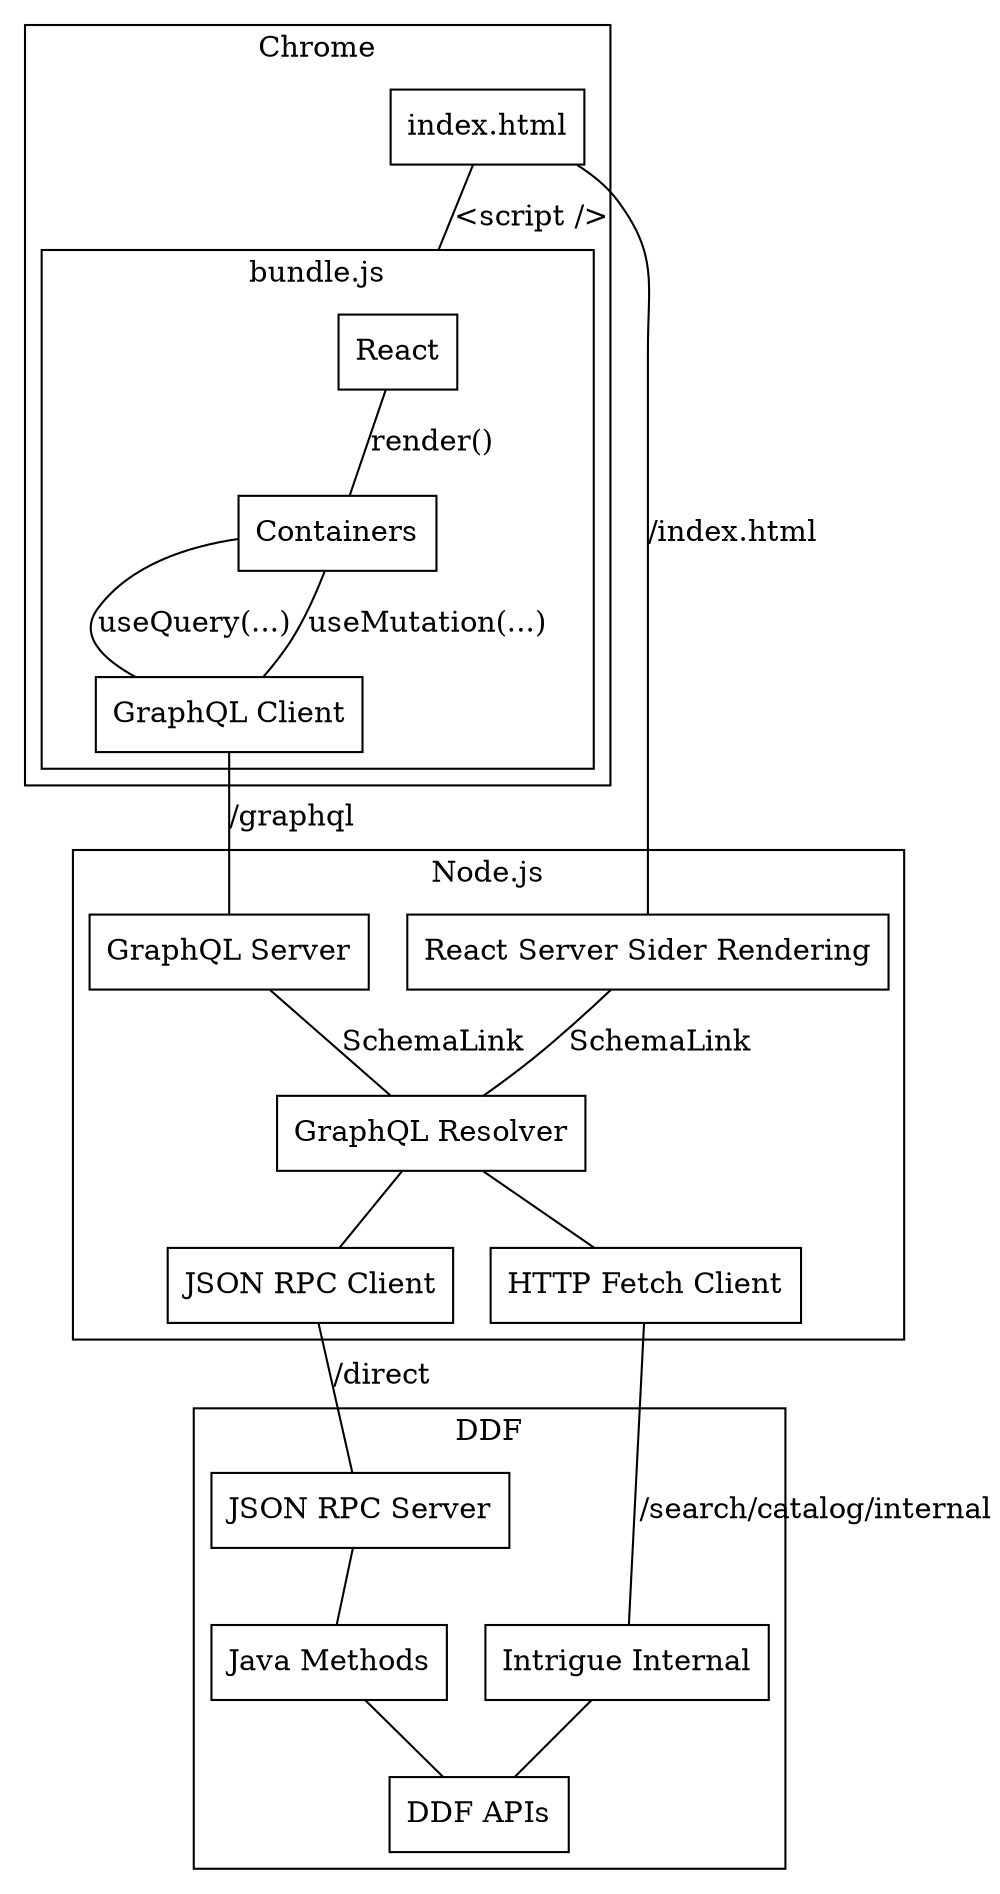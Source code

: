 graph {
  compound=true

  subgraph cluster_1 {
    label="Chrome"
    index_html [shape=box, label="index.html"]

    index_html -- react[lhead=cluster_0, label="<script />"]

    subgraph cluster_0 {
      label="bundle.js"

      react[shape=box, label="React"]
      react_containers[shape=box, label="Containers"]
      apollo_client[shape=box, label="GraphQL Client"]

      react -- react_containers [label="render()"]
      react_containers -- apollo_client [label="useQuery(...)"]
      react_containers -- apollo_client [label="useMutation(...)"]
    }
  }

  apollo_client -- apollo_server [label= "/graphql"]
  index_html -- react_ssr [label="/index.html"]

  subgraph cluster_2 {
    label="Node.js"

    react_ssr[shape=box, label="React Server Sider Rendering"]

    apollo_server[shape=box, label="GraphQL Server"]
    graphql_resolver[shape=box, label="GraphQL Resolver"]
    json_rpc_client[shape=box, label="JSON RPC Client"]
    http_fetch_client[shape=box, label="HTTP Fetch Client"]

    react_ssr -- graphql_resolver [label="SchemaLink"]
    apollo_server -- graphql_resolver [label="SchemaLink"]
    graphql_resolver -- json_rpc_client
    graphql_resolver -- http_fetch_client
  }

  json_rpc_client -- json_rpc_server [label="/direct"]
  http_fetch_client -- intrigue_internal [label="/search/catalog/internal"]

  subgraph cluster_3 {
    label="DDF"

    intrigue_internal[shape=box, label="Intrigue Internal"]
    json_rpc_server[shape=box, label="JSON RPC Server"]
    java_method[shape=box, label="Java Methods"]
    ddf_internals[shape=box, label="DDF APIs"]
    ddf_internals

    json_rpc_server -- java_method
    intrigue_internal -- ddf_internals
    java_method -- ddf_internals
  }
}
